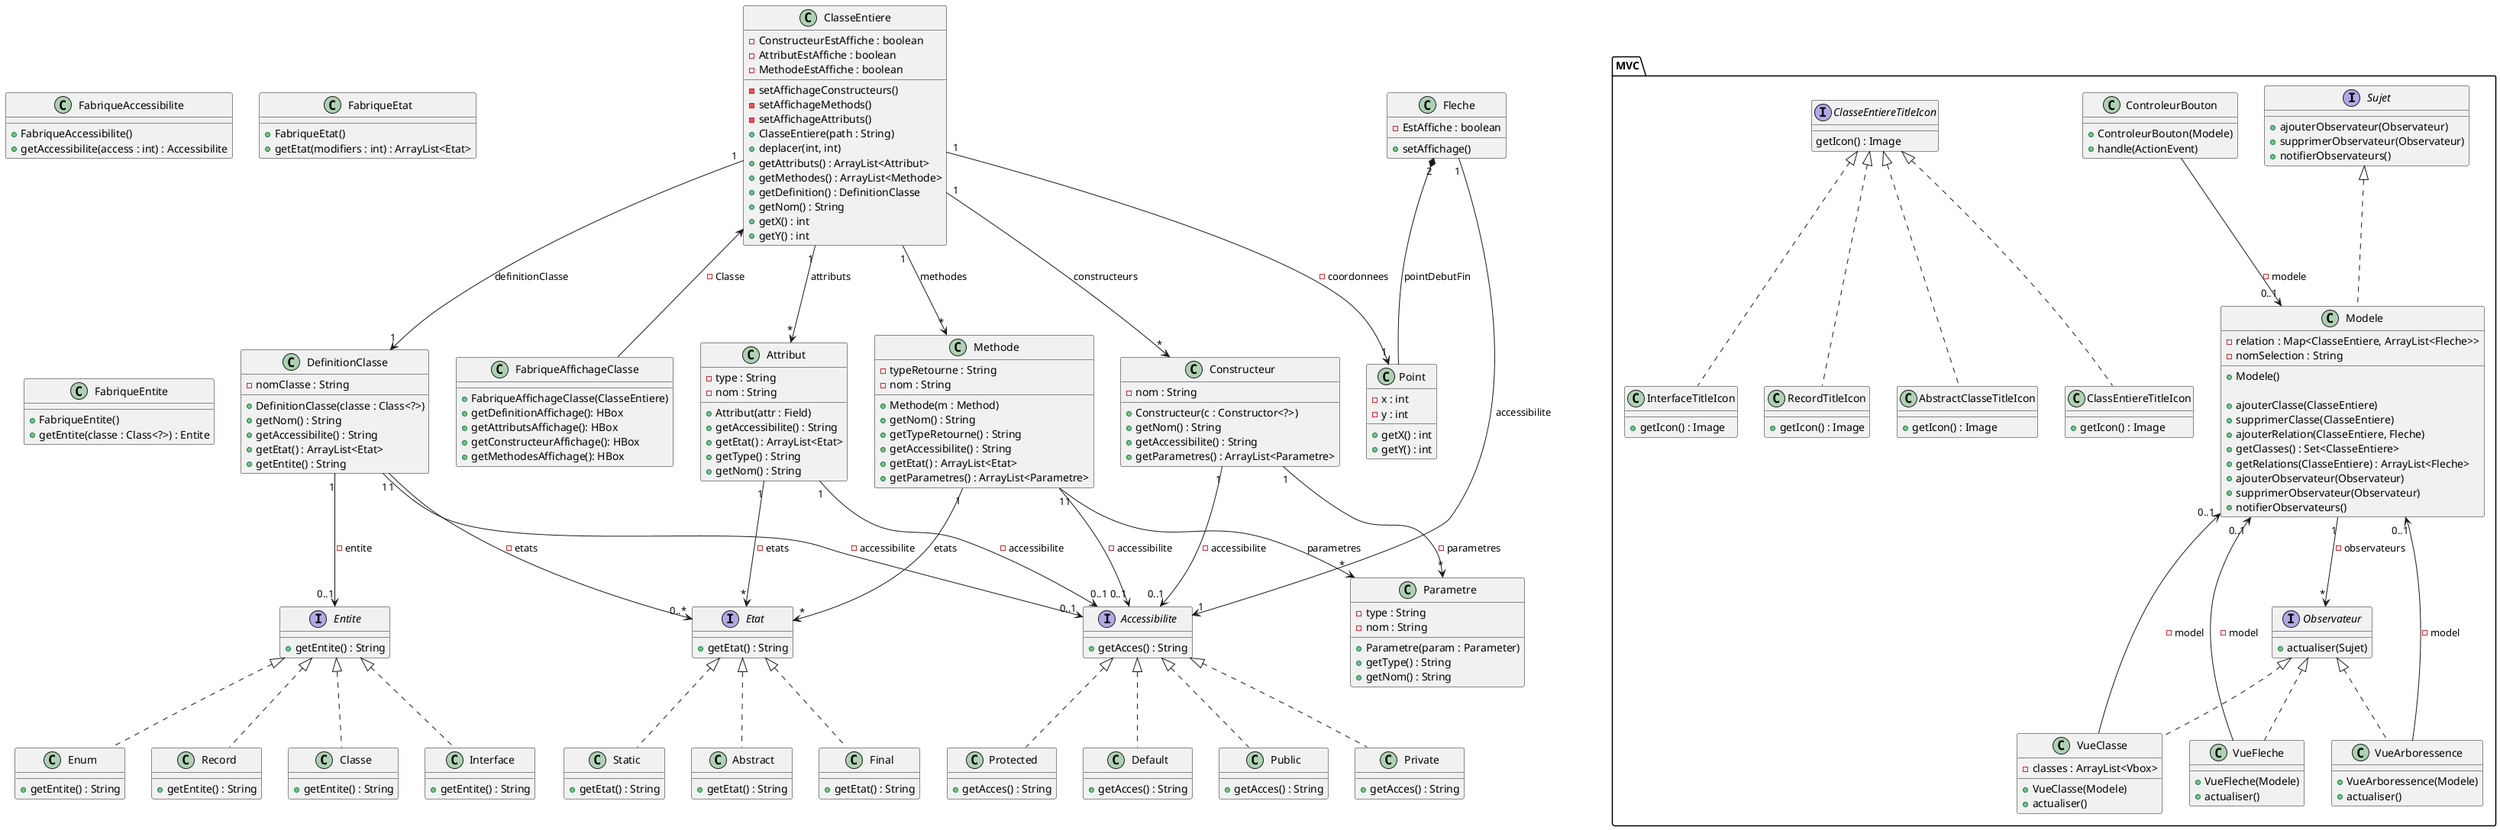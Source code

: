 @startuml
'https://plantuml.com/class-diagram

'Modele'
package "MVC"{

    interface Sujet{
        +ajouterObservateur(Observateur)
        +supprimerObservateur(Observateur)
        +notifierObservateurs()
    }

    class Modele implements Sujet{
        - relation : Map<ClasseEntiere, ArrayList<Fleche>>
        - nomSelection : String
        + Modele()

        + ajouterClasse(ClasseEntiere)
        + supprimerClasse(ClasseEntiere)
        + ajouterRelation(ClasseEntiere, Fleche)
        + getClasses() : Set<ClasseEntiere>
        + getRelations(ClasseEntiere) : ArrayList<Fleche>
        + ajouterObservateur(Observateur)
        + supprimerObservateur(Observateur)
        + notifierObservateurs()
    }

    'Observateurs'

    interface Observateur{
        +actualiser(Sujet)
    }

    class VueClasse implements Observateur{
        - classes : ArrayList<Vbox>
        +VueClasse(Modele)
        +actualiser()
    }

    class VueFleche implements Observateur{
        +VueFleche(Modele)
        +actualiser()
    }

    class VueArboressence implements Observateur {
        + VueArboressence(Modele)
        + actualiser()
    }

    'Controlleurs'

    class ControleurBouton{
        +ControleurBouton(Modele)
        +handle(ActionEvent)
    }

    interface ClasseEntiereTitleIcon{
        getIcon() : Image
    }

    class AbstractClasseTitleIcon implements ClasseEntiereTitleIcon{
        +getIcon() : Image
    }

    class ClassEntiereTitleIcon implements ClasseEntiereTitleIcon{
        +getIcon() : Image
    }

    class InterfaceTitleIcon implements ClasseEntiereTitleIcon{
        +getIcon() : Image
    }

    class RecordTitleIcon implements ClasseEntiereTitleIcon{
        +getIcon() : Image
    }

}
'Classes'

class ClasseEntiere{
    -ConstructeurEstAffiche : boolean
    -AttributEstAffiche : boolean
    -MethodeEstAffiche : boolean
    -setAffichageConstructeurs()
    -setAffichageMethods()
    -setAffichageAttributs()
    +ClasseEntiere(path : String)
    +deplacer(int, int)
    +getAttributs() : ArrayList<Attribut>
    +getMethodes() : ArrayList<Methode>
    +getDefinition() : DefinitionClasse
    +getNom() : String
    +getX() : int
    +getY() : int
}

class FabriqueAffichageClasse{
    +FabriqueAffichageClasse(ClasseEntiere)
    +getDefinitionAffichage(): HBox
    +getAttributsAffichage(): HBox
    +getConstructeurAffichage(): HBox
    +getMethodesAffichage(): HBox
}

interface Entite{
    +getEntite() : String
}

class Classe implements Entite{
    +getEntite() : String
}

class Interface implements Entite{
    +getEntite() : String
}

class Enum implements Entite{
    +getEntite() : String
}

class Record implements Entite{
    +getEntite() : String
}



interface Accessibilite{
    +getAcces() : String
}

class Public implements Accessibilite{
    +getAcces() : String
}

class Private implements Accessibilite{
    +getAcces() : String
}

class Protected implements Accessibilite{
    +getAcces() : String
}

class Default implements Accessibilite{
    +getAcces() : String
}

interface Etat{
    +getEtat() : String
}

class Abstract implements Etat{
    +getEtat() : String
}

class Final implements Etat{
    +getEtat() : String
}

class Static implements Etat{
    +getEtat() : String
}

class DefinitionClasse{
    -nomClasse : String

    +DefinitionClasse(classe : Class<?>)
    +getNom() : String
    +getAccessibilite() : String
    +getEtat() : ArrayList<Etat>
    +getEntite() : String
}

class Attribut{
    -type : String
    -nom : String
    +Attribut(attr : Field)
    +getAccessibilite() : String
    +getEtat() : ArrayList<Etat>
    +getType() : String
    +getNom() : String
}

class Methode{
    -typeRetourne : String
    -nom : String

    +Methode(m : Method)
    +getNom() : String
    +getTypeRetourne() : String
    +getAccessibilite() : String
    +getEtat() : ArrayList<Etat>
    +getParametres() : ArrayList<Parametre>
}

class Constructeur {
    - nom : String
    + Constructeur(c : Constructor<?>)
    + getNom() : String
    + getAccessibilite() : String
    + getParametres() : ArrayList<Parametre>
}

class Parametre{
    +Parametre(param : Parameter)
    -type : String
    -nom : String
    +getType() : String
    +getNom() : String
}

class Point{
    - x : int
    - y : int
    + getX() : int
    + getY() : int
}

class FabriqueAccessibilite {
    + FabriqueAccessibilite()
    + getAccessibilite(access : int) : Accessibilite
}

class FabriqueEtat {
    + FabriqueEtat()
    + getEtat(modifiers : int) : ArrayList<Etat>
}

class FabriqueEntite {
    + FabriqueEntite()
    + getEntite(classe : Class<?>) : Entite
}


class Fleche {
    -EstAffiche : boolean
    +setAffichage()
}


'-----------------------------------'
'Associations'

Modele "1" --> "*" Observateur : -observateurs
VueClasse --> "0..1" Modele : - model
VueFleche --> "0..1" Modele : - model
VueArboressence --> "0..1" Modele : - model
Attribut "1" --> "0..1" Accessibilite : -accessibilite
Attribut "1" --> "*" Etat : -etats
DefinitionClasse "1" --> "0..1" Accessibilite : -accessibilite
DefinitionClasse "1" --> "0..*" Etat : -etats
DefinitionClasse "1" --> "0..1" Entite : -entite
Constructeur "1" --> "0..1" Accessibilite : -accessibilite
Constructeur "1" --> "*" Parametre : -parametres
Methode "1" --> "0..1" Accessibilite : -accessibilite
Methode "1" --> "*" Etat : etats
Methode "1" --> "*" Parametre : parametres
ClasseEntiere <-- FabriqueAffichageClasse :-Classe
ClasseEntiere "1" --> "1" DefinitionClasse : definitionClasse
ClasseEntiere "1" --> "*" Attribut : attributs
ClasseEntiere "1" --> "*" Methode : methodes
ClasseEntiere "1" --> "*" Constructeur : constructeurs
ClasseEntiere "1" --> "1" Point : -coordonnees
Fleche "1" --> "1" Accessibilite : accessibilite
Fleche "2" *-- Point : pointDebutFin
ControleurBouton --> "0..1" Modele : -modele


@enduml
